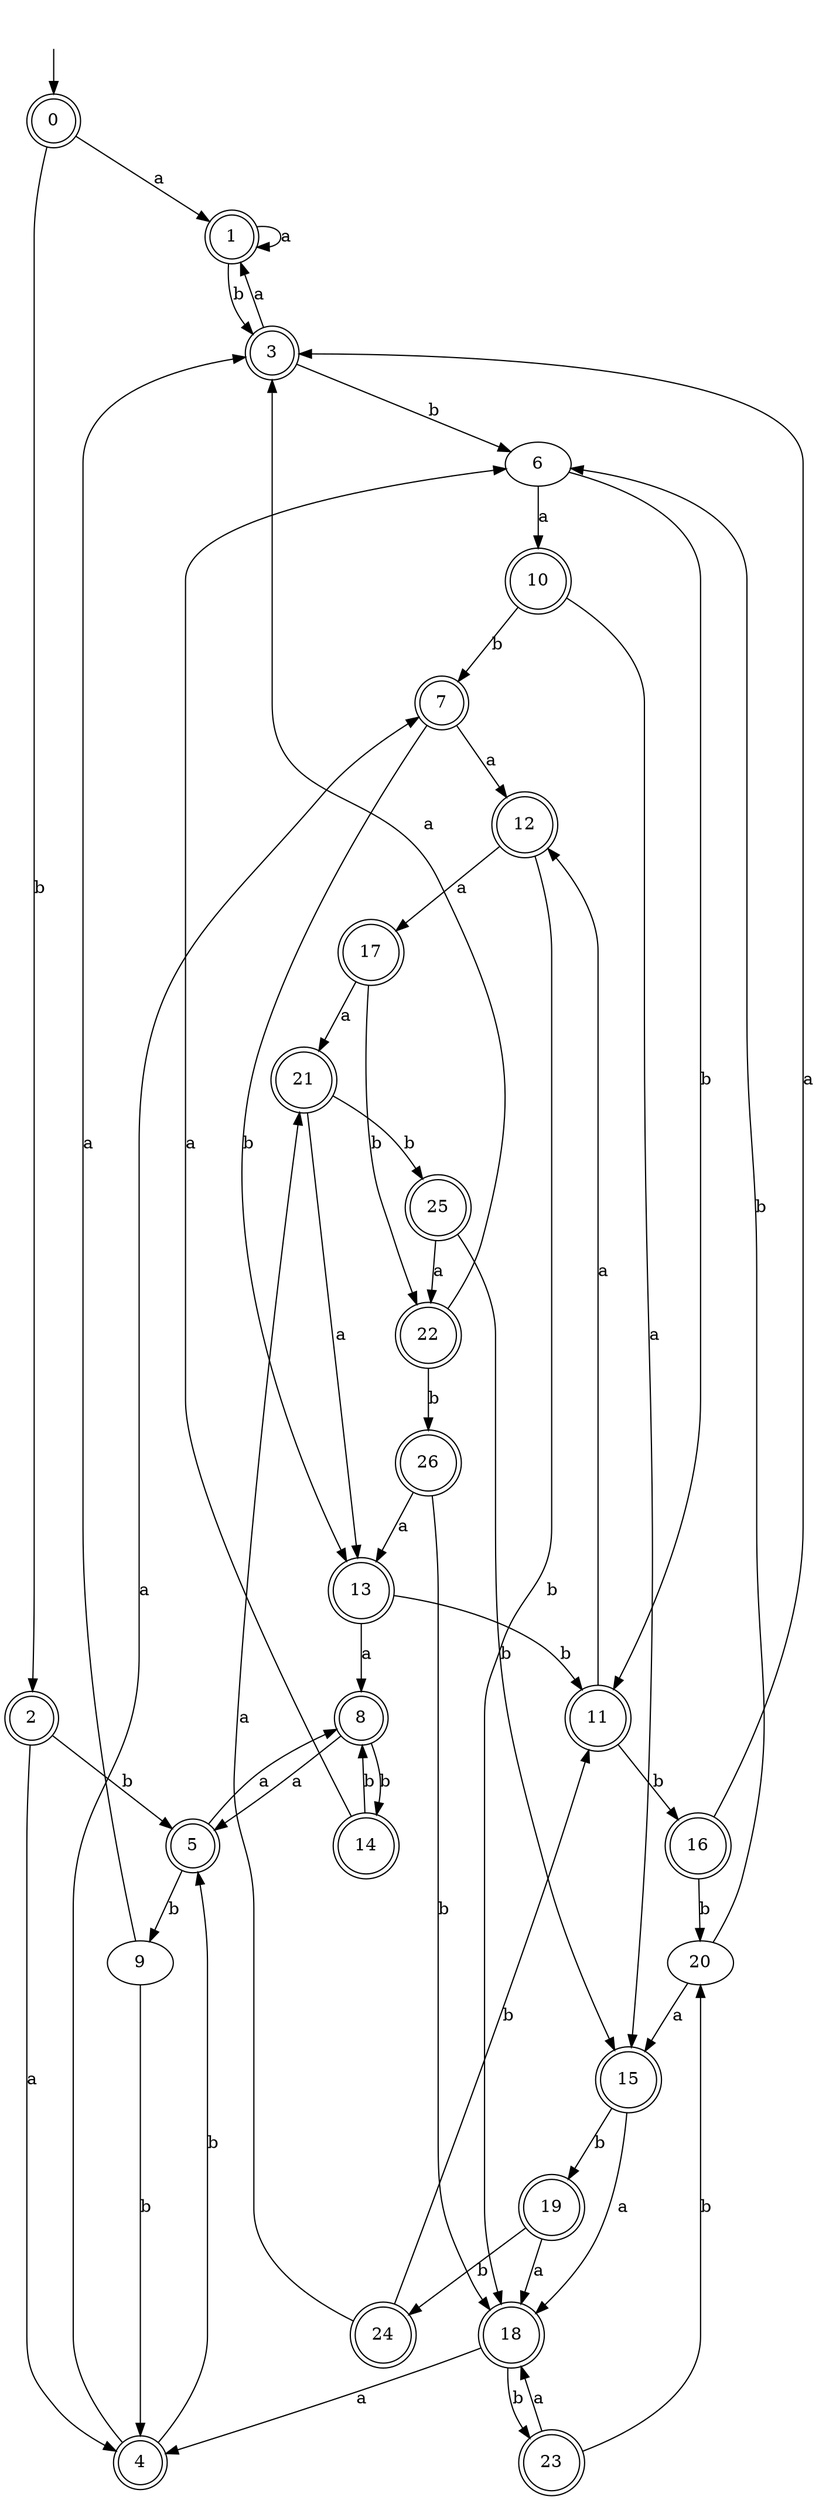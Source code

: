 digraph RandomDFA {
  __start0 [label="", shape=none];
  __start0 -> 0 [label=""];
  0 [shape=circle] [shape=doublecircle]
  0 -> 1 [label="a"]
  0 -> 2 [label="b"]
  1 [shape=doublecircle]
  1 -> 1 [label="a"]
  1 -> 3 [label="b"]
  2 [shape=doublecircle]
  2 -> 4 [label="a"]
  2 -> 5 [label="b"]
  3 [shape=doublecircle]
  3 -> 1 [label="a"]
  3 -> 6 [label="b"]
  4 [shape=doublecircle]
  4 -> 7 [label="a"]
  4 -> 5 [label="b"]
  5 [shape=doublecircle]
  5 -> 8 [label="a"]
  5 -> 9 [label="b"]
  6
  6 -> 10 [label="a"]
  6 -> 11 [label="b"]
  7 [shape=doublecircle]
  7 -> 12 [label="a"]
  7 -> 13 [label="b"]
  8 [shape=doublecircle]
  8 -> 5 [label="a"]
  8 -> 14 [label="b"]
  9
  9 -> 3 [label="a"]
  9 -> 4 [label="b"]
  10 [shape=doublecircle]
  10 -> 15 [label="a"]
  10 -> 7 [label="b"]
  11 [shape=doublecircle]
  11 -> 12 [label="a"]
  11 -> 16 [label="b"]
  12 [shape=doublecircle]
  12 -> 17 [label="a"]
  12 -> 18 [label="b"]
  13 [shape=doublecircle]
  13 -> 8 [label="a"]
  13 -> 11 [label="b"]
  14 [shape=doublecircle]
  14 -> 6 [label="a"]
  14 -> 8 [label="b"]
  15 [shape=doublecircle]
  15 -> 18 [label="a"]
  15 -> 19 [label="b"]
  16 [shape=doublecircle]
  16 -> 3 [label="a"]
  16 -> 20 [label="b"]
  17 [shape=doublecircle]
  17 -> 21 [label="a"]
  17 -> 22 [label="b"]
  18 [shape=doublecircle]
  18 -> 4 [label="a"]
  18 -> 23 [label="b"]
  19 [shape=doublecircle]
  19 -> 18 [label="a"]
  19 -> 24 [label="b"]
  20
  20 -> 15 [label="a"]
  20 -> 6 [label="b"]
  21 [shape=doublecircle]
  21 -> 13 [label="a"]
  21 -> 25 [label="b"]
  22 [shape=doublecircle]
  22 -> 3 [label="a"]
  22 -> 26 [label="b"]
  23 [shape=doublecircle]
  23 -> 18 [label="a"]
  23 -> 20 [label="b"]
  24 [shape=doublecircle]
  24 -> 21 [label="a"]
  24 -> 11 [label="b"]
  25 [shape=doublecircle]
  25 -> 22 [label="a"]
  25 -> 15 [label="b"]
  26 [shape=doublecircle]
  26 -> 13 [label="a"]
  26 -> 18 [label="b"]
}
